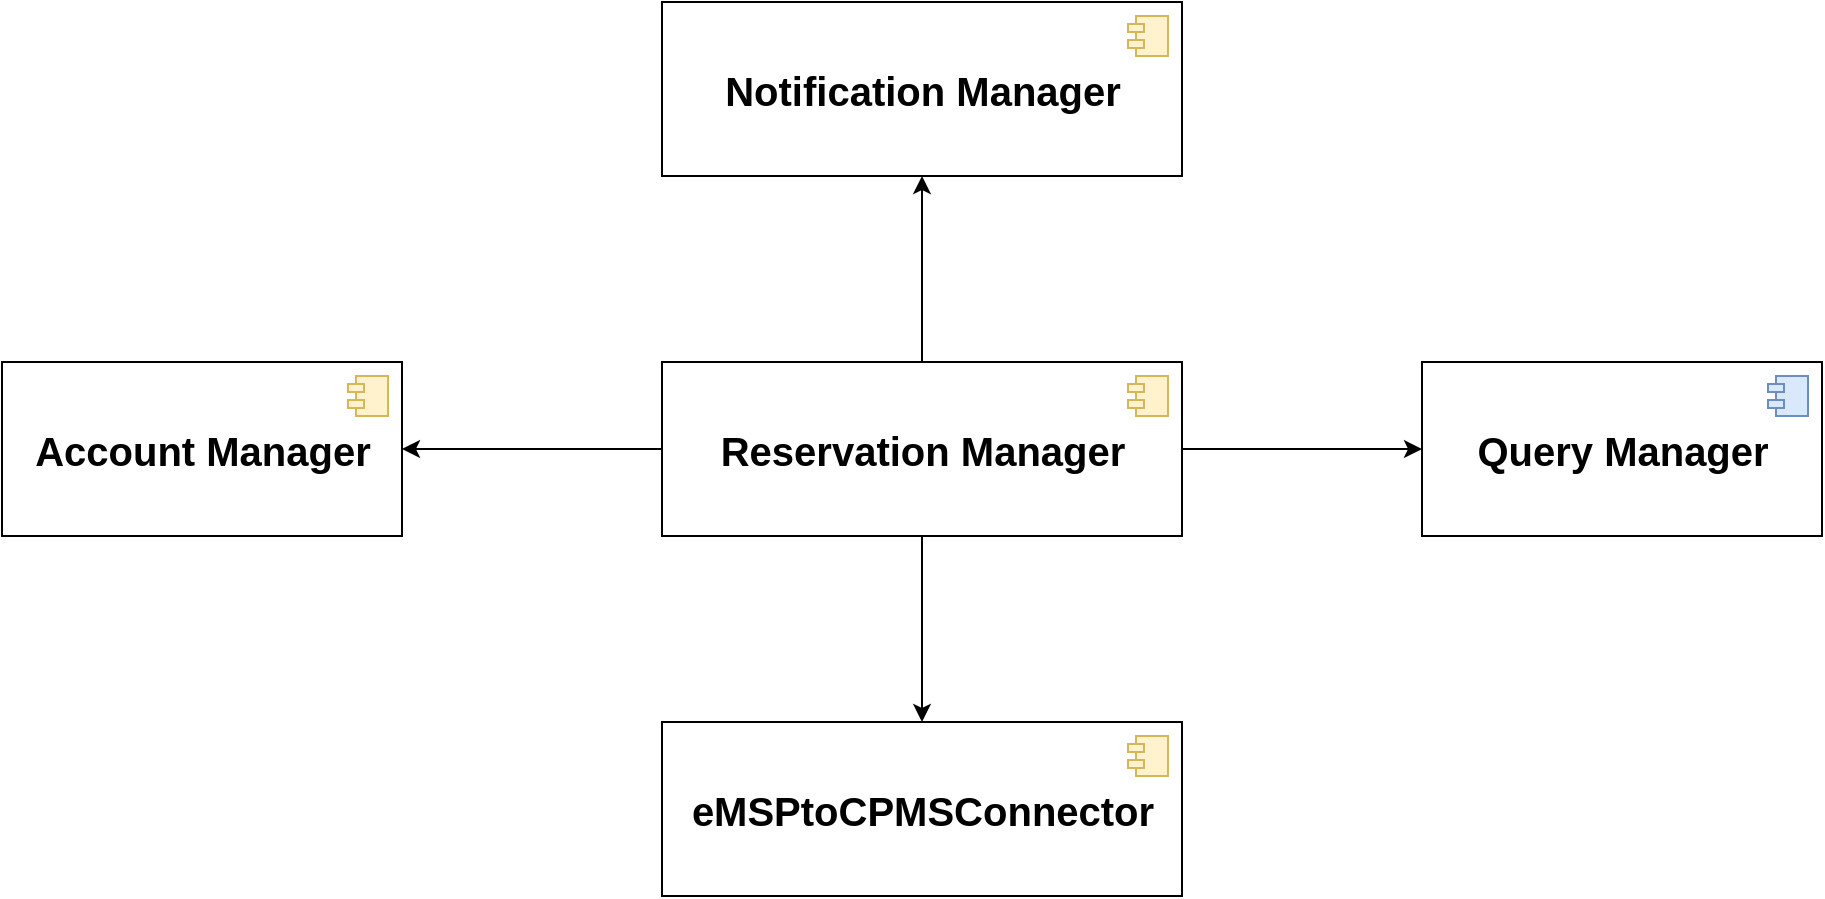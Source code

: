 <mxfile version="20.7.4" type="device"><diagram id="WDkam7UQzMazbu9BOgS6" name="Page-1"><mxGraphModel dx="1726" dy="1995" grid="1" gridSize="10" guides="1" tooltips="1" connect="1" arrows="1" fold="1" page="1" pageScale="1" pageWidth="850" pageHeight="1100" math="0" shadow="0"><root><mxCell id="0"/><mxCell id="1" parent="0"/><mxCell id="23" value="&lt;b style=&quot;font-size: 20px&quot;&gt;Account Manager&lt;/b&gt;" style="html=1;dropTarget=0;fontSize=20;sketch=0;" parent="1" vertex="1"><mxGeometry x="-70" y="510" width="200" height="87" as="geometry"/></mxCell><mxCell id="24" value="" style="shape=module;jettyWidth=8;jettyHeight=4;fontSize=20;fillColor=#fff2cc;strokeColor=#d6b656;" parent="23" vertex="1"><mxGeometry x="1" width="20" height="20" relative="1" as="geometry"><mxPoint x="-27" y="7" as="offset"/></mxGeometry></mxCell><mxCell id="25" value="&lt;b style=&quot;font-size: 20px&quot;&gt;Query Manager&lt;/b&gt;" style="html=1;dropTarget=0;fontSize=20;fontStyle=0;" parent="1" vertex="1"><mxGeometry x="640" y="510" width="200" height="87" as="geometry"/></mxCell><mxCell id="26" value="" style="shape=module;jettyWidth=8;jettyHeight=4;fontSize=20;fillColor=#dae8fc;strokeColor=#6c8ebf;" parent="25" vertex="1"><mxGeometry x="1" width="20" height="20" relative="1" as="geometry"><mxPoint x="-27" y="7" as="offset"/></mxGeometry></mxCell><mxCell id="27" value="&lt;b&gt;Reservation Manager&lt;br&gt;&lt;/b&gt;" style="html=1;dropTarget=0;fontSize=20;sketch=0;" parent="1" vertex="1"><mxGeometry x="260" y="510" width="260" height="87" as="geometry"/></mxCell><mxCell id="28" value="" style="shape=module;jettyWidth=8;jettyHeight=4;fontSize=20;fillColor=#fff2cc;strokeColor=#d6b656;" parent="27" vertex="1"><mxGeometry x="1" width="20" height="20" relative="1" as="geometry"><mxPoint x="-27" y="7" as="offset"/></mxGeometry></mxCell><mxCell id="29" value="" style="endArrow=classic;html=1;entryX=1;entryY=0.5;entryDx=0;entryDy=0;exitX=0;exitY=0.5;exitDx=0;exitDy=0;" parent="1" source="27" target="23" edge="1"><mxGeometry width="50" height="50" relative="1" as="geometry"><mxPoint x="370" y="630" as="sourcePoint"/><mxPoint x="420" y="580" as="targetPoint"/></mxGeometry></mxCell><mxCell id="30" value="" style="endArrow=classic;html=1;entryX=0;entryY=0.5;entryDx=0;entryDy=0;exitX=1;exitY=0.5;exitDx=0;exitDy=0;" parent="1" source="27" target="25" edge="1"><mxGeometry width="50" height="50" relative="1" as="geometry"><mxPoint x="370" y="630" as="sourcePoint"/><mxPoint x="420" y="580" as="targetPoint"/></mxGeometry></mxCell><mxCell id="34" value="&lt;b&gt;eMSPtoCPMSConnector&lt;/b&gt;" style="html=1;dropTarget=0;fontSize=20;sketch=0;" parent="1" vertex="1"><mxGeometry x="260" y="690" width="260" height="87" as="geometry"/></mxCell><mxCell id="35" value="" style="shape=module;jettyWidth=8;jettyHeight=4;fontSize=20;fillColor=#fff2cc;strokeColor=#d6b656;" parent="34" vertex="1"><mxGeometry x="1" width="20" height="20" relative="1" as="geometry"><mxPoint x="-27" y="7" as="offset"/></mxGeometry></mxCell><mxCell id="36" value="" style="endArrow=classic;html=1;exitX=0.5;exitY=1;exitDx=0;exitDy=0;" parent="1" source="27" target="34" edge="1"><mxGeometry width="50" height="50" relative="1" as="geometry"><mxPoint x="330" y="710" as="sourcePoint"/><mxPoint x="380" y="660" as="targetPoint"/></mxGeometry></mxCell><mxCell id="2hQDkeISWqEZ9rhD9AeK-36" value="&lt;b&gt;Notification Manager&lt;/b&gt;" style="html=1;dropTarget=0;fontSize=20;sketch=0;" vertex="1" parent="1"><mxGeometry x="260" y="330" width="260" height="87" as="geometry"/></mxCell><mxCell id="2hQDkeISWqEZ9rhD9AeK-37" value="" style="shape=module;jettyWidth=8;jettyHeight=4;fontSize=20;fillColor=#fff2cc;strokeColor=#d6b656;" vertex="1" parent="2hQDkeISWqEZ9rhD9AeK-36"><mxGeometry x="1" width="20" height="20" relative="1" as="geometry"><mxPoint x="-27" y="7" as="offset"/></mxGeometry></mxCell><mxCell id="2hQDkeISWqEZ9rhD9AeK-38" value="" style="endArrow=classic;html=1;exitX=0.5;exitY=0;exitDx=0;exitDy=0;entryX=0.5;entryY=1;entryDx=0;entryDy=0;" edge="1" parent="1" source="27" target="2hQDkeISWqEZ9rhD9AeK-36"><mxGeometry width="50" height="50" relative="1" as="geometry"><mxPoint x="400" y="607" as="sourcePoint"/><mxPoint x="400" y="700" as="targetPoint"/></mxGeometry></mxCell></root></mxGraphModel></diagram></mxfile>